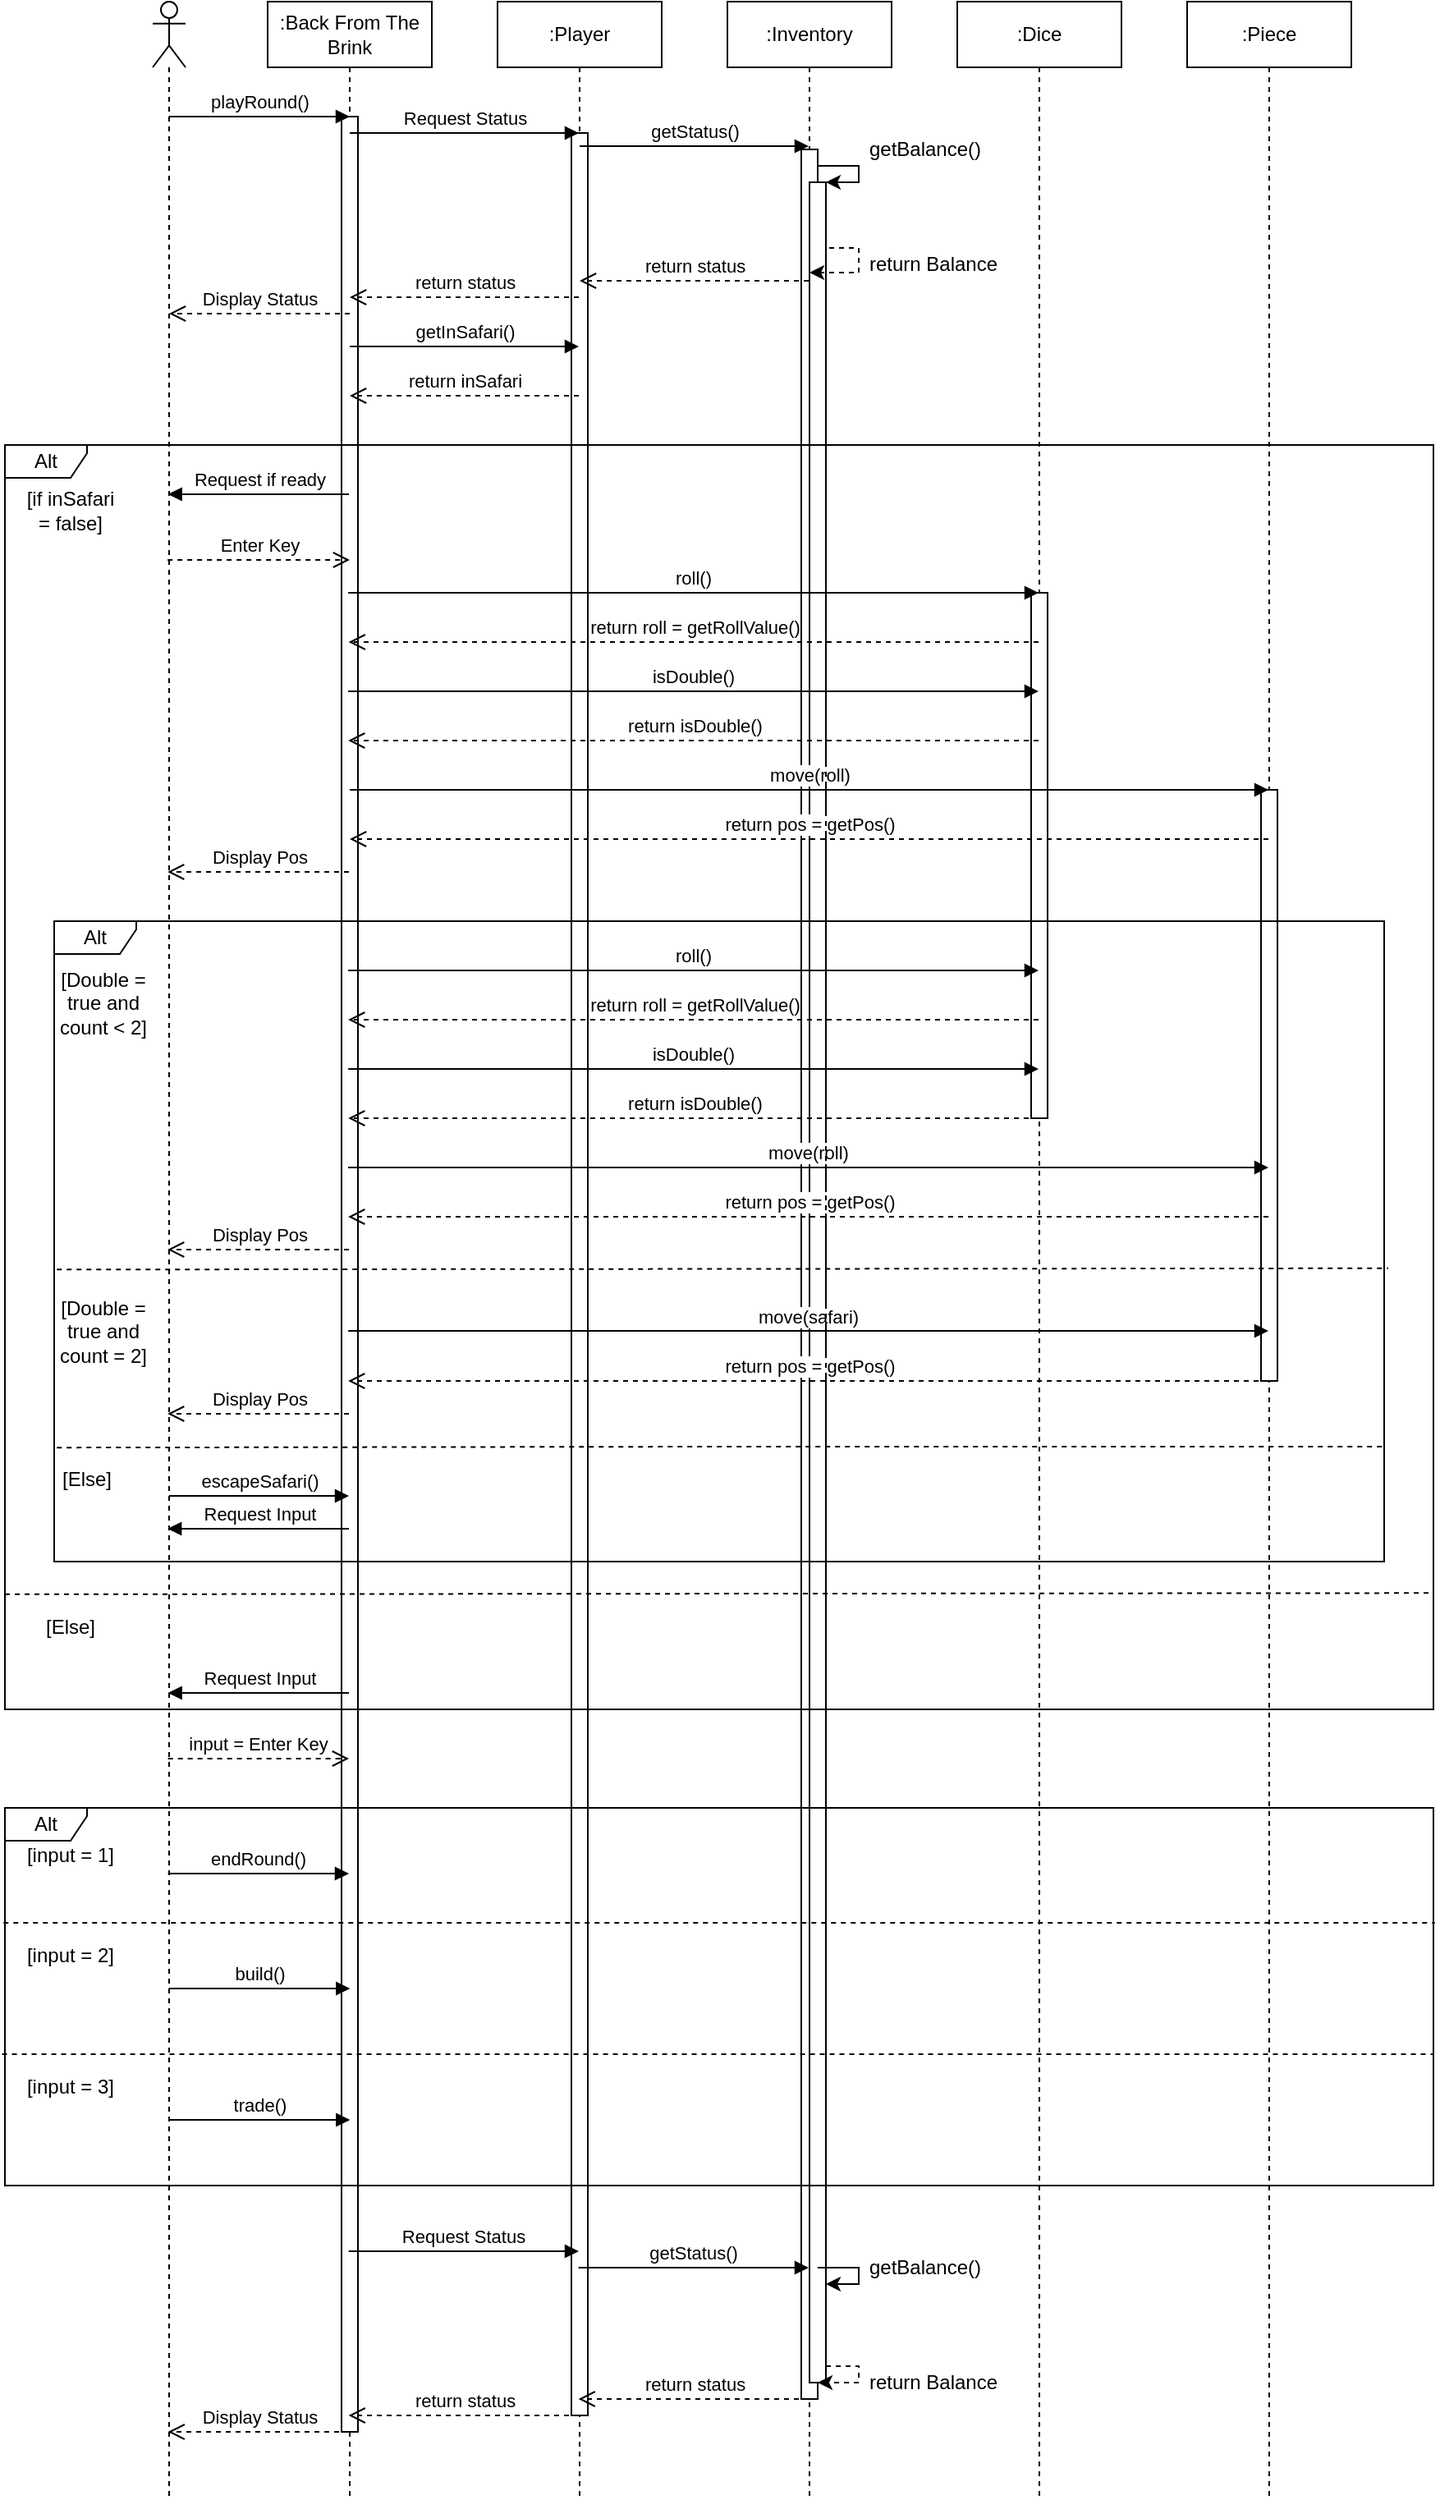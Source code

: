 <mxfile version="13.9.9" type="device"><diagram id="p0cEaB6TNtm1jywa5Fbs" name="Page-1"><mxGraphModel dx="1038" dy="548" grid="1" gridSize="10" guides="1" tooltips="1" connect="1" arrows="1" fold="1" page="1" pageScale="1" pageWidth="827" pageHeight="1169" math="0" shadow="0"><root><mxCell id="0"/><mxCell id="1" parent="0"/><mxCell id="H-WLR1gfDey7nn6XxwTQ-2" value=":Back From The Brink" style="shape=umlLifeline;perimeter=lifelinePerimeter;whiteSpace=wrap;html=1;container=1;collapsible=0;recursiveResize=0;outlineConnect=0;" vertex="1" parent="1"><mxGeometry x="200" y="80" width="100" height="1520" as="geometry"/></mxCell><mxCell id="H-WLR1gfDey7nn6XxwTQ-11" value="" style="rounded=0;whiteSpace=wrap;html=1;" vertex="1" parent="H-WLR1gfDey7nn6XxwTQ-2"><mxGeometry x="45" y="70" width="10" height="1410" as="geometry"/></mxCell><mxCell id="H-WLR1gfDey7nn6XxwTQ-9" value="playRound()" style="html=1;verticalAlign=bottom;endArrow=block;entryX=0;entryY=0;" edge="1" parent="H-WLR1gfDey7nn6XxwTQ-2" source="H-WLR1gfDey7nn6XxwTQ-3"><mxGeometry relative="1" as="geometry"><mxPoint x="-20" y="70" as="sourcePoint"/><mxPoint x="50" y="70.0" as="targetPoint"/></mxGeometry></mxCell><mxCell id="H-WLR1gfDey7nn6XxwTQ-3" value="" style="shape=umlLifeline;participant=umlActor;perimeter=lifelinePerimeter;whiteSpace=wrap;html=1;container=1;collapsible=0;recursiveResize=0;verticalAlign=top;spacingTop=36;outlineConnect=0;" vertex="1" parent="1"><mxGeometry x="130" y="80" width="20" height="1520" as="geometry"/></mxCell><mxCell id="H-WLR1gfDey7nn6XxwTQ-4" value=":Player" style="shape=umlLifeline;perimeter=lifelinePerimeter;whiteSpace=wrap;html=1;container=1;collapsible=0;recursiveResize=0;outlineConnect=0;" vertex="1" parent="1"><mxGeometry x="340" y="80" width="100" height="1520" as="geometry"/></mxCell><mxCell id="H-WLR1gfDey7nn6XxwTQ-12" value="" style="rounded=0;whiteSpace=wrap;html=1;" vertex="1" parent="H-WLR1gfDey7nn6XxwTQ-4"><mxGeometry x="45" y="80" width="10" height="1390" as="geometry"/></mxCell><mxCell id="H-WLR1gfDey7nn6XxwTQ-5" value=":Inventory" style="shape=umlLifeline;perimeter=lifelinePerimeter;whiteSpace=wrap;html=1;container=1;collapsible=0;recursiveResize=0;outlineConnect=0;" vertex="1" parent="1"><mxGeometry x="480" y="80" width="100" height="1520" as="geometry"/></mxCell><mxCell id="H-WLR1gfDey7nn6XxwTQ-29" value="" style="rounded=0;whiteSpace=wrap;html=1;" vertex="1" parent="H-WLR1gfDey7nn6XxwTQ-5"><mxGeometry x="45" y="90" width="10" height="1370" as="geometry"/></mxCell><mxCell id="H-WLR1gfDey7nn6XxwTQ-6" value=":Dice" style="shape=umlLifeline;perimeter=lifelinePerimeter;whiteSpace=wrap;html=1;container=1;collapsible=0;recursiveResize=0;outlineConnect=0;" vertex="1" parent="1"><mxGeometry x="620" y="80" width="100" height="1520" as="geometry"/></mxCell><mxCell id="H-WLR1gfDey7nn6XxwTQ-35" value="" style="rounded=0;whiteSpace=wrap;html=1;" vertex="1" parent="H-WLR1gfDey7nn6XxwTQ-6"><mxGeometry x="45" y="360" width="10" height="320" as="geometry"/></mxCell><mxCell id="H-WLR1gfDey7nn6XxwTQ-7" value=":Piece" style="shape=umlLifeline;perimeter=lifelinePerimeter;whiteSpace=wrap;html=1;container=1;collapsible=0;recursiveResize=0;outlineConnect=0;" vertex="1" parent="1"><mxGeometry x="760" y="80" width="100" height="1520" as="geometry"/></mxCell><mxCell id="H-WLR1gfDey7nn6XxwTQ-36" value="" style="rounded=0;whiteSpace=wrap;html=1;" vertex="1" parent="H-WLR1gfDey7nn6XxwTQ-7"><mxGeometry x="45" y="480" width="10" height="360" as="geometry"/></mxCell><mxCell id="H-WLR1gfDey7nn6XxwTQ-13" value="Request Status" style="html=1;verticalAlign=bottom;endArrow=block;" edge="1" parent="1" source="H-WLR1gfDey7nn6XxwTQ-2" target="H-WLR1gfDey7nn6XxwTQ-4"><mxGeometry relative="1" as="geometry"><mxPoint x="260" y="160" as="sourcePoint"/><mxPoint x="390.33" y="160.0" as="targetPoint"/><Array as="points"><mxPoint x="300" y="160"/></Array></mxGeometry></mxCell><mxCell id="H-WLR1gfDey7nn6XxwTQ-14" value="getStatus()" style="html=1;verticalAlign=bottom;endArrow=block;" edge="1" parent="1" source="H-WLR1gfDey7nn6XxwTQ-4" target="H-WLR1gfDey7nn6XxwTQ-5"><mxGeometry relative="1" as="geometry"><mxPoint x="389.997" y="170" as="sourcePoint"/><mxPoint x="529.83" y="170" as="targetPoint"/><Array as="points"><mxPoint x="430" y="168"/></Array></mxGeometry></mxCell><mxCell id="H-WLR1gfDey7nn6XxwTQ-16" value="return status" style="html=1;verticalAlign=bottom;endArrow=open;dashed=1;endSize=8;" edge="1" parent="1" source="H-WLR1gfDey7nn6XxwTQ-4" target="H-WLR1gfDey7nn6XxwTQ-2"><mxGeometry relative="1" as="geometry"><mxPoint x="249.997" y="220" as="targetPoint"/><mxPoint x="389.83" y="220" as="sourcePoint"/><Array as="points"><mxPoint x="340" y="260"/></Array></mxGeometry></mxCell><mxCell id="H-WLR1gfDey7nn6XxwTQ-17" value="getInSafari()" style="html=1;verticalAlign=bottom;endArrow=block;" edge="1" parent="1" source="H-WLR1gfDey7nn6XxwTQ-2" target="H-WLR1gfDey7nn6XxwTQ-4"><mxGeometry relative="1" as="geometry"><mxPoint x="249.997" y="250" as="sourcePoint"/><mxPoint x="389.83" y="250" as="targetPoint"/><Array as="points"><mxPoint x="300" y="290"/></Array></mxGeometry></mxCell><mxCell id="H-WLR1gfDey7nn6XxwTQ-18" value="return inSafari" style="html=1;verticalAlign=bottom;endArrow=open;dashed=1;endSize=8;" edge="1" parent="1" source="H-WLR1gfDey7nn6XxwTQ-4" target="H-WLR1gfDey7nn6XxwTQ-2"><mxGeometry relative="1" as="geometry"><mxPoint x="249.997" y="280" as="targetPoint"/><mxPoint x="389.83" y="280" as="sourcePoint"/><Array as="points"><mxPoint x="341" y="320"/><mxPoint x="260" y="320"/></Array></mxGeometry></mxCell><mxCell id="H-WLR1gfDey7nn6XxwTQ-75" style="edgeStyle=orthogonalEdgeStyle;rounded=0;orthogonalLoop=1;jettySize=auto;html=1;exitX=1;exitY=0;exitDx=0;exitDy=0;entryX=1;entryY=0;entryDx=0;entryDy=0;" edge="1" parent="1" source="H-WLR1gfDey7nn6XxwTQ-29" target="H-WLR1gfDey7nn6XxwTQ-73"><mxGeometry relative="1" as="geometry"><Array as="points"><mxPoint x="535" y="180"/><mxPoint x="560" y="180"/><mxPoint x="560" y="190"/></Array></mxGeometry></mxCell><mxCell id="H-WLR1gfDey7nn6XxwTQ-76" value="getBalance()" style="text;html=1;align=center;verticalAlign=middle;resizable=0;points=[];autosize=1;" vertex="1" parent="1"><mxGeometry x="560" y="160" width="80" height="20" as="geometry"/></mxCell><mxCell id="H-WLR1gfDey7nn6XxwTQ-79" value="return Balance" style="text;html=1;align=center;verticalAlign=middle;resizable=0;points=[];autosize=1;" vertex="1" parent="1"><mxGeometry x="560" y="230" width="90" height="20" as="geometry"/></mxCell><mxCell id="H-WLR1gfDey7nn6XxwTQ-80" value="return status" style="html=1;verticalAlign=bottom;endArrow=open;dashed=1;endSize=8;" edge="1" parent="1" source="H-WLR1gfDey7nn6XxwTQ-5" target="H-WLR1gfDey7nn6XxwTQ-4"><mxGeometry relative="1" as="geometry"><mxPoint x="390.31" y="250" as="targetPoint"/><mxPoint x="530.0" y="250" as="sourcePoint"/><Array as="points"><mxPoint x="480.83" y="250"/></Array></mxGeometry></mxCell><mxCell id="H-WLR1gfDey7nn6XxwTQ-10" value="Display Status" style="html=1;verticalAlign=bottom;endArrow=open;dashed=1;endSize=8;" edge="1" parent="1" target="H-WLR1gfDey7nn6XxwTQ-3"><mxGeometry relative="1" as="geometry"><mxPoint x="180" y="226" as="targetPoint"/><mxPoint x="250" y="270" as="sourcePoint"/><Array as="points"><mxPoint x="210" y="270"/></Array></mxGeometry></mxCell><mxCell id="H-WLR1gfDey7nn6XxwTQ-82" value="Request Status" style="html=1;verticalAlign=bottom;endArrow=block;" edge="1" parent="1"><mxGeometry relative="1" as="geometry"><mxPoint x="249.324" y="1450" as="sourcePoint"/><mxPoint x="389.5" y="1450" as="targetPoint"/><Array as="points"><mxPoint x="300" y="1450"/></Array></mxGeometry></mxCell><mxCell id="H-WLR1gfDey7nn6XxwTQ-83" value="getStatus()" style="html=1;verticalAlign=bottom;endArrow=block;" edge="1" parent="1"><mxGeometry relative="1" as="geometry"><mxPoint x="389.324" y="1460" as="sourcePoint"/><mxPoint x="529.5" y="1460" as="targetPoint"/><Array as="points"><mxPoint x="440.33" y="1460"/></Array></mxGeometry></mxCell><mxCell id="H-WLR1gfDey7nn6XxwTQ-84" value="return status" style="html=1;verticalAlign=bottom;endArrow=open;dashed=1;endSize=8;" edge="1" parent="1"><mxGeometry relative="1" as="geometry"><mxPoint x="249.324" y="1550" as="targetPoint"/><mxPoint x="389.5" y="1550" as="sourcePoint"/><Array as="points"><mxPoint x="340" y="1550"/></Array></mxGeometry></mxCell><mxCell id="H-WLR1gfDey7nn6XxwTQ-90" value="getBalance()" style="text;html=1;align=center;verticalAlign=middle;resizable=0;points=[];autosize=1;" vertex="1" parent="1"><mxGeometry x="560" y="1450" width="80" height="20" as="geometry"/></mxCell><mxCell id="H-WLR1gfDey7nn6XxwTQ-91" value="return Balance" style="text;html=1;align=center;verticalAlign=middle;resizable=0;points=[];autosize=1;" vertex="1" parent="1"><mxGeometry x="560" y="1520" width="90" height="20" as="geometry"/></mxCell><mxCell id="H-WLR1gfDey7nn6XxwTQ-92" value="return status" style="html=1;verticalAlign=bottom;endArrow=open;dashed=1;endSize=8;" edge="1" parent="1"><mxGeometry relative="1" as="geometry"><mxPoint x="389.324" y="1540" as="targetPoint"/><mxPoint x="529.5" y="1540" as="sourcePoint"/><Array as="points"><mxPoint x="480.83" y="1540"/></Array></mxGeometry></mxCell><mxCell id="H-WLR1gfDey7nn6XxwTQ-93" value="Display Status" style="html=1;verticalAlign=bottom;endArrow=open;dashed=1;endSize=8;" edge="1" parent="1"><mxGeometry relative="1" as="geometry"><mxPoint x="139.324" y="1560" as="targetPoint"/><mxPoint x="249.5" y="1560" as="sourcePoint"/><Array as="points"><mxPoint x="210" y="1560"/></Array></mxGeometry></mxCell><mxCell id="H-WLR1gfDey7nn6XxwTQ-73" value="" style="rounded=0;whiteSpace=wrap;html=1;" vertex="1" parent="1"><mxGeometry x="530" y="190" width="10" height="1340" as="geometry"/></mxCell><mxCell id="H-WLR1gfDey7nn6XxwTQ-64" value="Alt" style="shape=umlFrame;whiteSpace=wrap;html=1;width=50;height=20;" vertex="1" parent="1"><mxGeometry x="40" y="1180" width="870" height="230" as="geometry"/></mxCell><mxCell id="H-WLR1gfDey7nn6XxwTQ-19" value="Alt" style="shape=umlFrame;whiteSpace=wrap;html=1;width=50;height=20;fixDash=0;" vertex="1" parent="1"><mxGeometry x="40" y="350" width="870" height="770" as="geometry"/></mxCell><mxCell id="H-WLR1gfDey7nn6XxwTQ-34" value="Alt" style="shape=umlFrame;whiteSpace=wrap;html=1;width=50;height=20;fixDash=0;" vertex="1" parent="1"><mxGeometry x="70" y="640" width="810" height="390" as="geometry"/></mxCell><mxCell id="H-WLR1gfDey7nn6XxwTQ-21" value="[if inSafari = false]" style="text;html=1;strokeColor=none;fillColor=none;align=center;verticalAlign=middle;whiteSpace=wrap;rounded=0;" vertex="1" parent="1"><mxGeometry x="50" y="380" width="60" height="20" as="geometry"/></mxCell><mxCell id="H-WLR1gfDey7nn6XxwTQ-22" value="Request if ready" style="html=1;verticalAlign=bottom;endArrow=block;" edge="1" parent="1"><mxGeometry width="80" relative="1" as="geometry"><mxPoint x="249.5" y="380" as="sourcePoint"/><mxPoint x="139.324" y="380" as="targetPoint"/><Array as="points"><mxPoint x="220" y="380"/></Array></mxGeometry></mxCell><mxCell id="H-WLR1gfDey7nn6XxwTQ-27" value="Enter Key" style="html=1;verticalAlign=bottom;endArrow=open;dashed=1;endSize=8;" edge="1" parent="1"><mxGeometry relative="1" as="geometry"><mxPoint x="139.071" y="420" as="sourcePoint"/><mxPoint x="250" y="420" as="targetPoint"/><Array as="points"/></mxGeometry></mxCell><mxCell id="H-WLR1gfDey7nn6XxwTQ-30" value="return roll = getRollValue()" style="html=1;verticalAlign=bottom;endArrow=open;dashed=1;endSize=8;" edge="1" parent="1"><mxGeometry relative="1" as="geometry"><mxPoint x="249.324" y="470" as="targetPoint"/><mxPoint x="669.5" y="470" as="sourcePoint"/><Array as="points"><mxPoint x="341.16" y="470"/></Array></mxGeometry></mxCell><mxCell id="H-WLR1gfDey7nn6XxwTQ-31" value="isDouble()" style="html=1;verticalAlign=bottom;endArrow=block;" edge="1" parent="1"><mxGeometry width="80" relative="1" as="geometry"><mxPoint x="249.071" y="500" as="sourcePoint"/><mxPoint x="669.5" y="500" as="targetPoint"/><Array as="points"><mxPoint x="520.5" y="500"/></Array></mxGeometry></mxCell><mxCell id="H-WLR1gfDey7nn6XxwTQ-33" value="return isDouble()" style="html=1;verticalAlign=bottom;endArrow=open;dashed=1;endSize=8;" edge="1" parent="1"><mxGeometry relative="1" as="geometry"><mxPoint x="249.071" y="530" as="targetPoint"/><mxPoint x="669.5" y="530" as="sourcePoint"/><Array as="points"><mxPoint x="600" y="530"/><mxPoint x="520" y="530"/></Array></mxGeometry></mxCell><mxCell id="H-WLR1gfDey7nn6XxwTQ-37" value="move(roll)" style="html=1;verticalAlign=bottom;endArrow=block;" edge="1" parent="1"><mxGeometry width="80" relative="1" as="geometry"><mxPoint x="250.004" y="560" as="sourcePoint"/><mxPoint x="809.5" y="560" as="targetPoint"/><Array as="points"><mxPoint x="520.68" y="560"/></Array></mxGeometry></mxCell><mxCell id="H-WLR1gfDey7nn6XxwTQ-39" value="return pos = getPos()" style="html=1;verticalAlign=bottom;endArrow=open;dashed=1;endSize=8;" edge="1" parent="1"><mxGeometry relative="1" as="geometry"><mxPoint x="250" y="590" as="targetPoint"/><mxPoint x="809.5" y="590" as="sourcePoint"/><Array as="points"><mxPoint x="640" y="590"/></Array></mxGeometry></mxCell><mxCell id="H-WLR1gfDey7nn6XxwTQ-40" value="Display Pos" style="html=1;verticalAlign=bottom;endArrow=open;dashed=1;endSize=8;" edge="1" parent="1"><mxGeometry relative="1" as="geometry"><mxPoint x="139.071" y="610" as="targetPoint"/><mxPoint x="249.5" y="610" as="sourcePoint"/><Array as="points"><mxPoint x="230" y="610"/><mxPoint x="210" y="610"/></Array></mxGeometry></mxCell><mxCell id="H-WLR1gfDey7nn6XxwTQ-41" value="[Double = true and count &amp;lt; 2]" style="text;html=1;strokeColor=none;fillColor=none;align=center;verticalAlign=middle;whiteSpace=wrap;rounded=0;" vertex="1" parent="1"><mxGeometry x="70" y="680" width="60" height="20" as="geometry"/></mxCell><mxCell id="H-WLR1gfDey7nn6XxwTQ-42" value="" style="endArrow=none;dashed=1;html=1;entryX=1.003;entryY=0.542;entryDx=0;entryDy=0;entryPerimeter=0;exitX=0.002;exitY=0.544;exitDx=0;exitDy=0;exitPerimeter=0;" edge="1" parent="1" source="H-WLR1gfDey7nn6XxwTQ-34" target="H-WLR1gfDey7nn6XxwTQ-34"><mxGeometry width="50" height="50" relative="1" as="geometry"><mxPoint x="71" y="835" as="sourcePoint"/><mxPoint x="430.0" y="739.41" as="targetPoint"/></mxGeometry></mxCell><mxCell id="H-WLR1gfDey7nn6XxwTQ-43" value="roll()" style="html=1;verticalAlign=bottom;endArrow=block;" edge="1" parent="1"><mxGeometry width="80" relative="1" as="geometry"><mxPoint x="249.071" y="670" as="sourcePoint"/><mxPoint x="669.5" y="670" as="targetPoint"/><Array as="points"><mxPoint x="520.68" y="670"/></Array></mxGeometry></mxCell><mxCell id="H-WLR1gfDey7nn6XxwTQ-44" value="return roll = getRollValue()" style="html=1;verticalAlign=bottom;endArrow=open;dashed=1;endSize=8;" edge="1" parent="1"><mxGeometry relative="1" as="geometry"><mxPoint x="249.071" y="700" as="targetPoint"/><mxPoint x="669.5" y="700" as="sourcePoint"/><Array as="points"><mxPoint x="341.84" y="700"/></Array></mxGeometry></mxCell><mxCell id="H-WLR1gfDey7nn6XxwTQ-45" value="isDouble()" style="html=1;verticalAlign=bottom;endArrow=block;" edge="1" parent="1"><mxGeometry width="80" relative="1" as="geometry"><mxPoint x="249.071" y="730" as="sourcePoint"/><mxPoint x="669.5" y="730" as="targetPoint"/><Array as="points"><mxPoint x="550" y="730"/></Array></mxGeometry></mxCell><mxCell id="H-WLR1gfDey7nn6XxwTQ-47" value="return isDouble()" style="html=1;verticalAlign=bottom;endArrow=open;dashed=1;endSize=8;" edge="1" parent="1"><mxGeometry relative="1" as="geometry"><mxPoint x="249.071" y="760" as="targetPoint"/><mxPoint x="669.5" y="760" as="sourcePoint"/><Array as="points"><mxPoint x="630" y="760"/><mxPoint x="530" y="760"/><mxPoint x="390" y="760"/></Array></mxGeometry></mxCell><mxCell id="H-WLR1gfDey7nn6XxwTQ-48" value="move(roll)" style="html=1;verticalAlign=bottom;endArrow=block;" edge="1" parent="1"><mxGeometry width="80" relative="1" as="geometry"><mxPoint x="249.071" y="790" as="sourcePoint"/><mxPoint x="809.5" y="790" as="targetPoint"/><Array as="points"><mxPoint x="531" y="790"/></Array></mxGeometry></mxCell><mxCell id="H-WLR1gfDey7nn6XxwTQ-49" value="return pos = getPos()" style="html=1;verticalAlign=bottom;endArrow=open;dashed=1;endSize=8;" edge="1" parent="1"><mxGeometry relative="1" as="geometry"><mxPoint x="249.071" y="820" as="targetPoint"/><mxPoint x="809.5" y="820" as="sourcePoint"/><Array as="points"><mxPoint x="560" y="820"/></Array></mxGeometry></mxCell><mxCell id="H-WLR1gfDey7nn6XxwTQ-50" value="Display Pos" style="html=1;verticalAlign=bottom;endArrow=open;dashed=1;endSize=8;" edge="1" parent="1"><mxGeometry relative="1" as="geometry"><mxPoint x="139.071" y="840" as="targetPoint"/><mxPoint x="249.5" y="840" as="sourcePoint"/><Array as="points"><mxPoint x="230.68" y="840"/><mxPoint x="210.68" y="840"/></Array></mxGeometry></mxCell><mxCell id="H-WLR1gfDey7nn6XxwTQ-51" value="[Double = true and count = 2]" style="text;html=1;strokeColor=none;fillColor=none;align=center;verticalAlign=middle;whiteSpace=wrap;rounded=0;" vertex="1" parent="1"><mxGeometry x="70" y="880" width="60" height="20" as="geometry"/></mxCell><mxCell id="H-WLR1gfDey7nn6XxwTQ-52" value="move(safari)" style="html=1;verticalAlign=bottom;endArrow=block;" edge="1" parent="1"><mxGeometry width="80" relative="1" as="geometry"><mxPoint x="249.071" y="889.5" as="sourcePoint"/><mxPoint x="809.5" y="889.5" as="targetPoint"/><Array as="points"><mxPoint x="531.5" y="889.5"/></Array></mxGeometry></mxCell><mxCell id="H-WLR1gfDey7nn6XxwTQ-53" value="return pos = getPos()" style="html=1;verticalAlign=bottom;endArrow=open;dashed=1;endSize=8;" edge="1" parent="1"><mxGeometry relative="1" as="geometry"><mxPoint x="249.071" y="920" as="targetPoint"/><mxPoint x="809.5" y="920" as="sourcePoint"/><Array as="points"><mxPoint x="570" y="920"/></Array></mxGeometry></mxCell><mxCell id="H-WLR1gfDey7nn6XxwTQ-54" value="Display Pos" style="html=1;verticalAlign=bottom;endArrow=open;dashed=1;endSize=8;" edge="1" parent="1"><mxGeometry relative="1" as="geometry"><mxPoint x="139.071" y="940" as="targetPoint"/><mxPoint x="249.5" y="940" as="sourcePoint"/><Array as="points"><mxPoint x="231.18" y="940"/><mxPoint x="211.18" y="940"/></Array></mxGeometry></mxCell><mxCell id="H-WLR1gfDey7nn6XxwTQ-55" value="" style="endArrow=none;dashed=1;html=1;exitX=0.002;exitY=0.822;exitDx=0;exitDy=0;exitPerimeter=0;" edge="1" parent="1" source="H-WLR1gfDey7nn6XxwTQ-34"><mxGeometry width="50" height="50" relative="1" as="geometry"><mxPoint x="80.81" y="870.44" as="sourcePoint"/><mxPoint x="880" y="960" as="targetPoint"/><Array as="points"><mxPoint x="475" y="960"/></Array></mxGeometry></mxCell><mxCell id="H-WLR1gfDey7nn6XxwTQ-56" value="[Else]" style="text;html=1;strokeColor=none;fillColor=none;align=center;verticalAlign=middle;whiteSpace=wrap;rounded=0;" vertex="1" parent="1"><mxGeometry x="60" y="970" width="60" height="20" as="geometry"/></mxCell><mxCell id="H-WLR1gfDey7nn6XxwTQ-57" value="Request Input" style="html=1;verticalAlign=bottom;endArrow=block;" edge="1" parent="1"><mxGeometry width="80" relative="1" as="geometry"><mxPoint x="249.5" y="1010" as="sourcePoint"/><mxPoint x="139.071" y="1010" as="targetPoint"/><Array as="points"><mxPoint x="220.68" y="1010"/></Array></mxGeometry></mxCell><mxCell id="H-WLR1gfDey7nn6XxwTQ-60" value="[Else]" style="text;html=1;strokeColor=none;fillColor=none;align=center;verticalAlign=middle;whiteSpace=wrap;rounded=0;" vertex="1" parent="1"><mxGeometry x="50" y="1060" width="60" height="20" as="geometry"/></mxCell><mxCell id="H-WLR1gfDey7nn6XxwTQ-61" value="Request Input" style="html=1;verticalAlign=bottom;endArrow=block;" edge="1" parent="1"><mxGeometry width="80" relative="1" as="geometry"><mxPoint x="249.5" y="1110" as="sourcePoint"/><mxPoint x="139.324" y="1110" as="targetPoint"/><Array as="points"><mxPoint x="221.61" y="1110"/></Array></mxGeometry></mxCell><mxCell id="H-WLR1gfDey7nn6XxwTQ-62" value="" style="endArrow=none;dashed=1;html=1;exitX=0;exitY=0.909;exitDx=0;exitDy=0;exitPerimeter=0;entryX=1;entryY=0.908;entryDx=0;entryDy=0;entryPerimeter=0;" edge="1" parent="1" source="H-WLR1gfDey7nn6XxwTQ-19" target="H-WLR1gfDey7nn6XxwTQ-19"><mxGeometry width="50" height="50" relative="1" as="geometry"><mxPoint x="50" y="1059.89" as="sourcePoint"/><mxPoint x="921.74" y="1059.89" as="targetPoint"/><Array as="points"/></mxGeometry></mxCell><mxCell id="H-WLR1gfDey7nn6XxwTQ-63" value="input = Enter Key" style="html=1;verticalAlign=bottom;endArrow=open;dashed=1;endSize=8;" edge="1" parent="1"><mxGeometry relative="1" as="geometry"><mxPoint x="139.324" y="1150" as="sourcePoint"/><mxPoint x="249.5" y="1150" as="targetPoint"/><Array as="points"><mxPoint x="200" y="1150"/></Array></mxGeometry></mxCell><mxCell id="H-WLR1gfDey7nn6XxwTQ-65" value="[input = 1]" style="text;html=1;strokeColor=none;fillColor=none;align=center;verticalAlign=middle;whiteSpace=wrap;rounded=0;" vertex="1" parent="1"><mxGeometry x="50" y="1199" width="60" height="20" as="geometry"/></mxCell><mxCell id="H-WLR1gfDey7nn6XxwTQ-66" value="endRound()" style="html=1;verticalAlign=bottom;endArrow=block;" edge="1" parent="1"><mxGeometry width="80" relative="1" as="geometry"><mxPoint x="139.324" y="1220" as="sourcePoint"/><mxPoint x="249.5" y="1220" as="targetPoint"/><Array as="points"><mxPoint x="230" y="1220"/></Array></mxGeometry></mxCell><mxCell id="H-WLR1gfDey7nn6XxwTQ-67" value="" style="endArrow=none;dashed=1;html=1;exitX=0;exitY=0.391;exitDx=0;exitDy=0;exitPerimeter=0;entryX=1.002;entryY=0.391;entryDx=0;entryDy=0;entryPerimeter=0;" edge="1" parent="1"><mxGeometry width="50" height="50" relative="1" as="geometry"><mxPoint x="39.13" y="1250" as="sourcePoint"/><mxPoint x="910.87" y="1250" as="targetPoint"/><Array as="points"/></mxGeometry></mxCell><mxCell id="H-WLR1gfDey7nn6XxwTQ-68" value="[input = 2]" style="text;html=1;strokeColor=none;fillColor=none;align=center;verticalAlign=middle;whiteSpace=wrap;rounded=0;" vertex="1" parent="1"><mxGeometry x="50" y="1260" width="60" height="20" as="geometry"/></mxCell><mxCell id="H-WLR1gfDey7nn6XxwTQ-69" value="[input = 3]" style="text;html=1;strokeColor=none;fillColor=none;align=center;verticalAlign=middle;whiteSpace=wrap;rounded=0;" vertex="1" parent="1"><mxGeometry x="50" y="1340" width="60" height="20" as="geometry"/></mxCell><mxCell id="H-WLR1gfDey7nn6XxwTQ-70" value="build()" style="html=1;verticalAlign=bottom;endArrow=block;" edge="1" parent="1"><mxGeometry width="80" relative="1" as="geometry"><mxPoint x="140.004" y="1290" as="sourcePoint"/><mxPoint x="250.18" y="1290" as="targetPoint"/><Array as="points"><mxPoint x="230.68" y="1290"/></Array></mxGeometry></mxCell><mxCell id="H-WLR1gfDey7nn6XxwTQ-71" value="" style="endArrow=none;dashed=1;html=1;exitX=0;exitY=0.391;exitDx=0;exitDy=0;exitPerimeter=0;entryX=1.002;entryY=0.391;entryDx=0;entryDy=0;entryPerimeter=0;" edge="1" parent="1"><mxGeometry width="50" height="50" relative="1" as="geometry"><mxPoint x="38.26" y="1330" as="sourcePoint"/><mxPoint x="910.0" y="1330" as="targetPoint"/><Array as="points"/></mxGeometry></mxCell><mxCell id="H-WLR1gfDey7nn6XxwTQ-72" value="trade()" style="html=1;verticalAlign=bottom;endArrow=block;" edge="1" parent="1"><mxGeometry width="80" relative="1" as="geometry"><mxPoint x="140.004" y="1370" as="sourcePoint"/><mxPoint x="250.18" y="1370" as="targetPoint"/><Array as="points"><mxPoint x="230.68" y="1370"/></Array></mxGeometry></mxCell><mxCell id="H-WLR1gfDey7nn6XxwTQ-28" value="roll()" style="html=1;verticalAlign=bottom;endArrow=block;" edge="1" parent="1"><mxGeometry width="80" relative="1" as="geometry"><mxPoint x="249.071" y="440" as="sourcePoint"/><mxPoint x="669.5" y="440" as="targetPoint"/><Array as="points"><mxPoint x="520" y="440"/></Array></mxGeometry></mxCell><mxCell id="H-WLR1gfDey7nn6XxwTQ-77" style="edgeStyle=orthogonalEdgeStyle;rounded=0;orthogonalLoop=1;jettySize=auto;html=1;exitX=1;exitY=1;exitDx=0;exitDy=0;dashed=1;" edge="1" parent="1" source="H-WLR1gfDey7nn6XxwTQ-73"><mxGeometry relative="1" as="geometry"><mxPoint x="590" y="240" as="sourcePoint"/><mxPoint x="530" y="245" as="targetPoint"/><Array as="points"><mxPoint x="560" y="230"/><mxPoint x="560" y="245"/></Array></mxGeometry></mxCell><mxCell id="H-WLR1gfDey7nn6XxwTQ-89" style="edgeStyle=orthogonalEdgeStyle;rounded=0;orthogonalLoop=1;jettySize=auto;html=1;exitX=1;exitY=0;exitDx=0;exitDy=0;entryX=1;entryY=0;entryDx=0;entryDy=0;" edge="1" parent="1"><mxGeometry relative="1" as="geometry"><Array as="points"><mxPoint x="560" y="1460"/><mxPoint x="560" y="1470"/></Array><mxPoint x="535" y="1460" as="sourcePoint"/><mxPoint x="540" y="1470" as="targetPoint"/></mxGeometry></mxCell><mxCell id="H-WLR1gfDey7nn6XxwTQ-87" style="edgeStyle=orthogonalEdgeStyle;rounded=0;orthogonalLoop=1;jettySize=auto;html=1;exitX=1;exitY=1;exitDx=0;exitDy=0;dashed=1;" edge="1" parent="1"><mxGeometry relative="1" as="geometry"><mxPoint x="540" y="1520" as="sourcePoint"/><Array as="points"><mxPoint x="560" y="1520"/><mxPoint x="560" y="1530"/><mxPoint x="535" y="1530"/></Array><mxPoint x="535" y="1530" as="targetPoint"/></mxGeometry></mxCell><mxCell id="H-WLR1gfDey7nn6XxwTQ-94" value="escapeSafari()" style="html=1;verticalAlign=bottom;endArrow=block;" edge="1" parent="1" source="H-WLR1gfDey7nn6XxwTQ-3" target="H-WLR1gfDey7nn6XxwTQ-2"><mxGeometry width="80" relative="1" as="geometry"><mxPoint x="140" y="1069.66" as="sourcePoint"/><mxPoint x="220" y="1069.66" as="targetPoint"/><Array as="points"><mxPoint x="220" y="990"/></Array></mxGeometry></mxCell></root></mxGraphModel></diagram></mxfile>